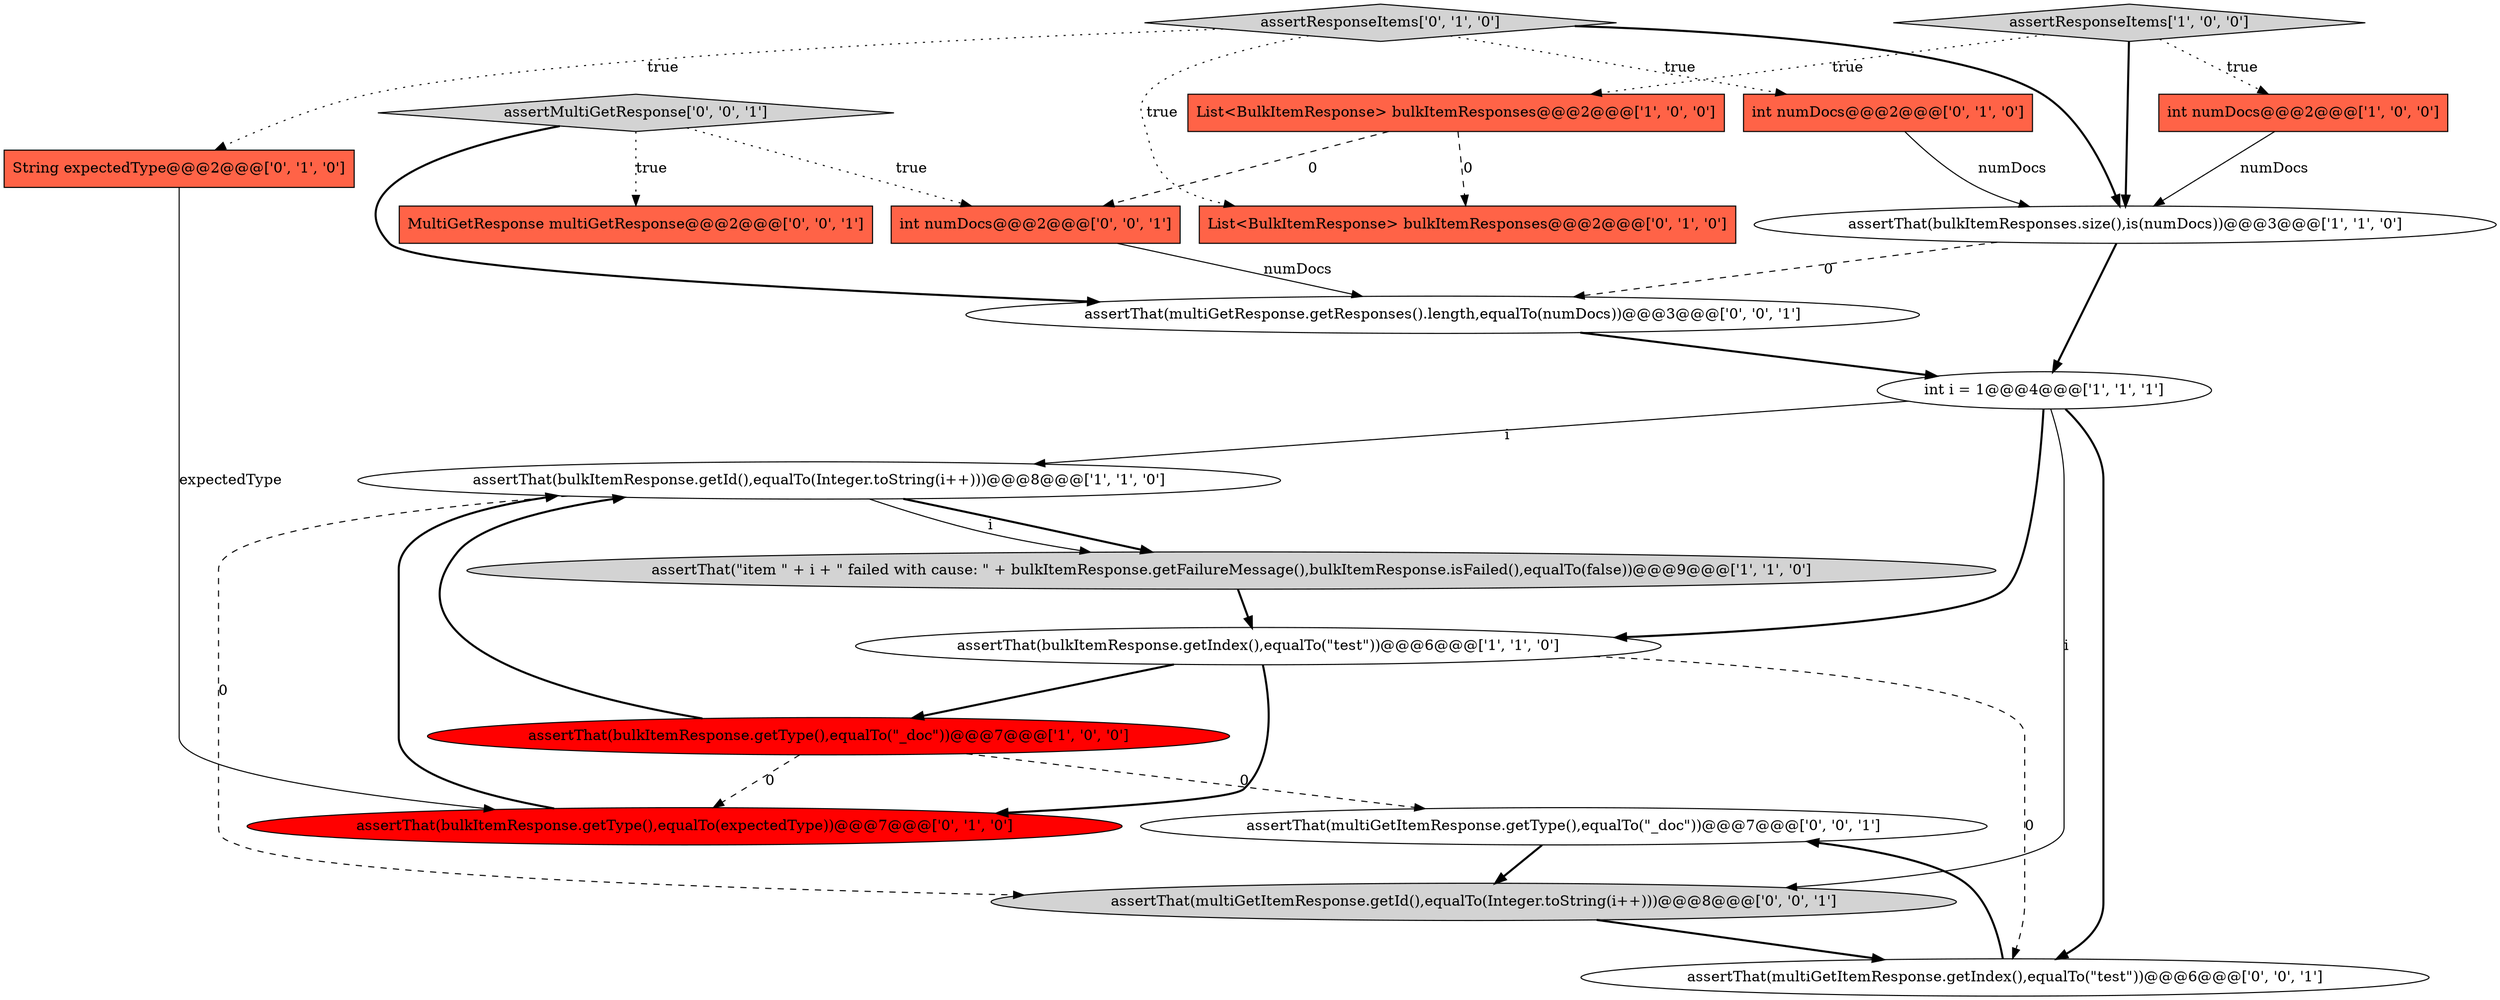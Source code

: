 digraph {
5 [style = filled, label = "assertThat(bulkItemResponse.getId(),equalTo(Integer.toString(i++)))@@@8@@@['1', '1', '0']", fillcolor = white, shape = ellipse image = "AAA0AAABBB1BBB"];
10 [style = filled, label = "int numDocs@@@2@@@['0', '1', '0']", fillcolor = tomato, shape = box image = "AAA0AAABBB2BBB"];
2 [style = filled, label = "assertThat(\"item \" + i + \" failed with cause: \" + bulkItemResponse.getFailureMessage(),bulkItemResponse.isFailed(),equalTo(false))@@@9@@@['1', '1', '0']", fillcolor = lightgray, shape = ellipse image = "AAA0AAABBB1BBB"];
11 [style = filled, label = "List<BulkItemResponse> bulkItemResponses@@@2@@@['0', '1', '0']", fillcolor = tomato, shape = box image = "AAA1AAABBB2BBB"];
4 [style = filled, label = "assertThat(bulkItemResponse.getIndex(),equalTo(\"test\"))@@@6@@@['1', '1', '0']", fillcolor = white, shape = ellipse image = "AAA0AAABBB1BBB"];
17 [style = filled, label = "int numDocs@@@2@@@['0', '0', '1']", fillcolor = tomato, shape = box image = "AAA0AAABBB3BBB"];
15 [style = filled, label = "assertThat(multiGetItemResponse.getType(),equalTo(\"_doc\"))@@@7@@@['0', '0', '1']", fillcolor = white, shape = ellipse image = "AAA0AAABBB3BBB"];
8 [style = filled, label = "assertThat(bulkItemResponses.size(),is(numDocs))@@@3@@@['1', '1', '0']", fillcolor = white, shape = ellipse image = "AAA0AAABBB1BBB"];
1 [style = filled, label = "assertThat(bulkItemResponse.getType(),equalTo(\"_doc\"))@@@7@@@['1', '0', '0']", fillcolor = red, shape = ellipse image = "AAA1AAABBB1BBB"];
20 [style = filled, label = "assertMultiGetResponse['0', '0', '1']", fillcolor = lightgray, shape = diamond image = "AAA0AAABBB3BBB"];
0 [style = filled, label = "int numDocs@@@2@@@['1', '0', '0']", fillcolor = tomato, shape = box image = "AAA0AAABBB1BBB"];
3 [style = filled, label = "assertResponseItems['1', '0', '0']", fillcolor = lightgray, shape = diamond image = "AAA0AAABBB1BBB"];
16 [style = filled, label = "MultiGetResponse multiGetResponse@@@2@@@['0', '0', '1']", fillcolor = tomato, shape = box image = "AAA0AAABBB3BBB"];
9 [style = filled, label = "String expectedType@@@2@@@['0', '1', '0']", fillcolor = tomato, shape = box image = "AAA0AAABBB2BBB"];
6 [style = filled, label = "List<BulkItemResponse> bulkItemResponses@@@2@@@['1', '0', '0']", fillcolor = tomato, shape = box image = "AAA1AAABBB1BBB"];
19 [style = filled, label = "assertThat(multiGetItemResponse.getId(),equalTo(Integer.toString(i++)))@@@8@@@['0', '0', '1']", fillcolor = lightgray, shape = ellipse image = "AAA0AAABBB3BBB"];
13 [style = filled, label = "assertResponseItems['0', '1', '0']", fillcolor = lightgray, shape = diamond image = "AAA0AAABBB2BBB"];
18 [style = filled, label = "assertThat(multiGetItemResponse.getIndex(),equalTo(\"test\"))@@@6@@@['0', '0', '1']", fillcolor = white, shape = ellipse image = "AAA0AAABBB3BBB"];
7 [style = filled, label = "int i = 1@@@4@@@['1', '1', '1']", fillcolor = white, shape = ellipse image = "AAA0AAABBB1BBB"];
14 [style = filled, label = "assertThat(multiGetResponse.getResponses().length,equalTo(numDocs))@@@3@@@['0', '0', '1']", fillcolor = white, shape = ellipse image = "AAA0AAABBB3BBB"];
12 [style = filled, label = "assertThat(bulkItemResponse.getType(),equalTo(expectedType))@@@7@@@['0', '1', '0']", fillcolor = red, shape = ellipse image = "AAA1AAABBB2BBB"];
1->5 [style = bold, label=""];
4->18 [style = dashed, label="0"];
19->18 [style = bold, label=""];
17->14 [style = solid, label="numDocs"];
12->5 [style = bold, label=""];
10->8 [style = solid, label="numDocs"];
20->17 [style = dotted, label="true"];
1->15 [style = dashed, label="0"];
5->2 [style = solid, label="i"];
6->11 [style = dashed, label="0"];
18->15 [style = bold, label=""];
20->14 [style = bold, label=""];
6->17 [style = dashed, label="0"];
7->4 [style = bold, label=""];
8->14 [style = dashed, label="0"];
3->6 [style = dotted, label="true"];
15->19 [style = bold, label=""];
13->10 [style = dotted, label="true"];
2->4 [style = bold, label=""];
8->7 [style = bold, label=""];
7->19 [style = solid, label="i"];
14->7 [style = bold, label=""];
7->5 [style = solid, label="i"];
1->12 [style = dashed, label="0"];
5->2 [style = bold, label=""];
0->8 [style = solid, label="numDocs"];
3->8 [style = bold, label=""];
3->0 [style = dotted, label="true"];
9->12 [style = solid, label="expectedType"];
7->18 [style = bold, label=""];
4->12 [style = bold, label=""];
13->11 [style = dotted, label="true"];
4->1 [style = bold, label=""];
13->8 [style = bold, label=""];
5->19 [style = dashed, label="0"];
20->16 [style = dotted, label="true"];
13->9 [style = dotted, label="true"];
}
